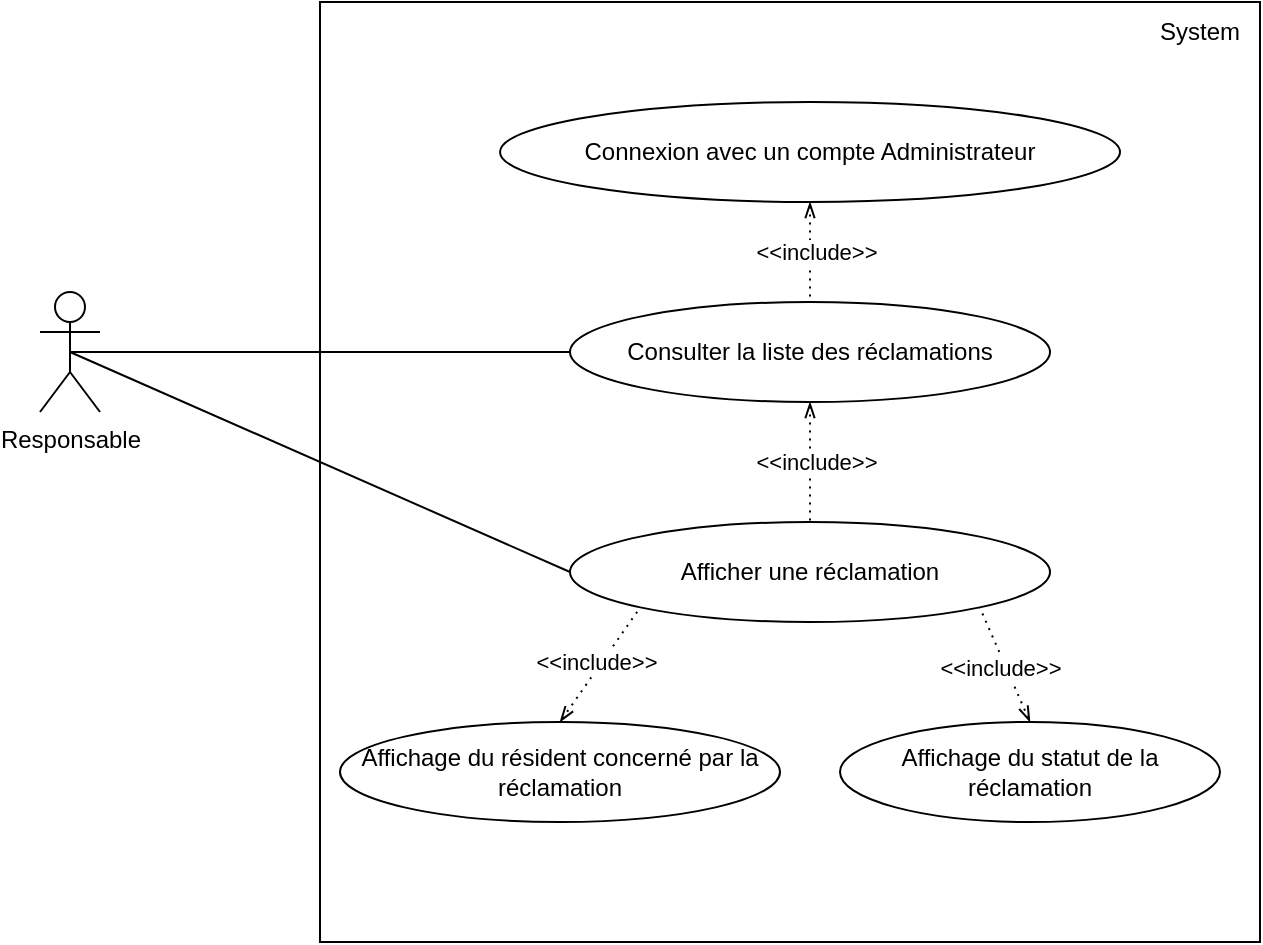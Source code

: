 <mxfile version="15.8.7" type="device"><diagram id="AmCaIRILtRj2mO4Bv1GW" name="Page-1"><mxGraphModel dx="946" dy="672" grid="1" gridSize="10" guides="1" tooltips="1" connect="1" arrows="1" fold="1" page="1" pageScale="1" pageWidth="1169" pageHeight="827" math="0" shadow="0"><root><mxCell id="0"/><mxCell id="1" parent="0"/><mxCell id="n76b_LdyOOpZKGD83a4R-1" value="" style="whiteSpace=wrap;html=1;aspect=fixed;" parent="1" vertex="1"><mxGeometry x="200" y="140" width="470" height="470" as="geometry"/></mxCell><mxCell id="n76b_LdyOOpZKGD83a4R-2" value="System" style="text;html=1;strokeColor=none;fillColor=none;align=center;verticalAlign=middle;whiteSpace=wrap;rounded=0;" parent="1" vertex="1"><mxGeometry x="610" y="140" width="60" height="30" as="geometry"/></mxCell><mxCell id="n76b_LdyOOpZKGD83a4R-3" value="Connexion avec un compte Administrateur" style="ellipse;whiteSpace=wrap;html=1;" parent="1" vertex="1"><mxGeometry x="290" y="190" width="310" height="50" as="geometry"/></mxCell><mxCell id="n76b_LdyOOpZKGD83a4R-4" value="Consulter la liste des réclamations" style="ellipse;whiteSpace=wrap;html=1;" parent="1" vertex="1"><mxGeometry x="325" y="290" width="240" height="50" as="geometry"/></mxCell><mxCell id="n76b_LdyOOpZKGD83a4R-5" value="" style="endArrow=none;dashed=1;html=1;dashPattern=1 3;strokeWidth=1;rounded=0;entryX=0.5;entryY=0;entryDx=0;entryDy=0;startArrow=openThin;startFill=0;" parent="1" source="n76b_LdyOOpZKGD83a4R-3" target="n76b_LdyOOpZKGD83a4R-4" edge="1"><mxGeometry width="50" height="50" relative="1" as="geometry"><mxPoint x="445" y="240" as="sourcePoint"/><mxPoint x="445" y="290" as="targetPoint"/></mxGeometry></mxCell><mxCell id="n76b_LdyOOpZKGD83a4R-6" value="&amp;lt;&amp;lt;include&amp;gt;&amp;gt;" style="edgeLabel;html=1;align=center;verticalAlign=middle;resizable=0;points=[];" parent="n76b_LdyOOpZKGD83a4R-5" vertex="1" connectable="0"><mxGeometry y="3" relative="1" as="geometry"><mxPoint as="offset"/></mxGeometry></mxCell><mxCell id="n76b_LdyOOpZKGD83a4R-7" value="Responsable" style="shape=umlActor;verticalLabelPosition=bottom;verticalAlign=top;html=1;outlineConnect=0;" parent="1" vertex="1"><mxGeometry x="60" y="285" width="30" height="60" as="geometry"/></mxCell><mxCell id="n76b_LdyOOpZKGD83a4R-8" value="" style="endArrow=none;html=1;rounded=0;strokeWidth=1;entryX=0;entryY=0.5;entryDx=0;entryDy=0;exitX=0.5;exitY=0.5;exitDx=0;exitDy=0;exitPerimeter=0;" parent="1" source="n76b_LdyOOpZKGD83a4R-7" target="n76b_LdyOOpZKGD83a4R-4" edge="1"><mxGeometry width="50" height="50" relative="1" as="geometry"><mxPoint x="75" y="344" as="sourcePoint"/><mxPoint x="325" y="315" as="targetPoint"/></mxGeometry></mxCell><mxCell id="n76b_LdyOOpZKGD83a4R-9" value="Afficher une réclamation" style="ellipse;whiteSpace=wrap;html=1;" parent="1" vertex="1"><mxGeometry x="325" y="400" width="240" height="50" as="geometry"/></mxCell><mxCell id="n76b_LdyOOpZKGD83a4R-10" value="" style="endArrow=none;html=1;rounded=0;exitX=0.5;exitY=0.5;exitDx=0;exitDy=0;exitPerimeter=0;entryX=0;entryY=0.5;entryDx=0;entryDy=0;" parent="1" source="n76b_LdyOOpZKGD83a4R-7" target="n76b_LdyOOpZKGD83a4R-9" edge="1"><mxGeometry width="50" height="50" relative="1" as="geometry"><mxPoint x="460" y="370" as="sourcePoint"/><mxPoint x="510" y="320" as="targetPoint"/></mxGeometry></mxCell><mxCell id="n76b_LdyOOpZKGD83a4R-11" value="Affichage du résident concerné par la réclamation" style="ellipse;whiteSpace=wrap;html=1;" parent="1" vertex="1"><mxGeometry x="210" y="500" width="220" height="50" as="geometry"/></mxCell><mxCell id="n76b_LdyOOpZKGD83a4R-12" value="" style="endArrow=none;dashed=1;html=1;dashPattern=1 3;strokeWidth=1;rounded=0;entryX=1;entryY=1;entryDx=0;entryDy=0;startArrow=openThin;startFill=0;exitX=0.5;exitY=0;exitDx=0;exitDy=0;" parent="1" source="n76b_LdyOOpZKGD83a4R-16" target="n76b_LdyOOpZKGD83a4R-9" edge="1"><mxGeometry width="50" height="50" relative="1" as="geometry"><mxPoint x="455" y="250" as="sourcePoint"/><mxPoint x="455" y="300" as="targetPoint"/></mxGeometry></mxCell><mxCell id="n76b_LdyOOpZKGD83a4R-13" value="&amp;lt;&amp;lt;include&amp;gt;&amp;gt;" style="edgeLabel;html=1;align=center;verticalAlign=middle;resizable=0;points=[];" parent="n76b_LdyOOpZKGD83a4R-12" vertex="1" connectable="0"><mxGeometry y="3" relative="1" as="geometry"><mxPoint as="offset"/></mxGeometry></mxCell><mxCell id="n76b_LdyOOpZKGD83a4R-14" value="" style="endArrow=none;dashed=1;html=1;dashPattern=1 3;strokeWidth=1;rounded=0;entryX=0;entryY=1;entryDx=0;entryDy=0;startArrow=openThin;startFill=0;exitX=0.5;exitY=0;exitDx=0;exitDy=0;" parent="1" source="n76b_LdyOOpZKGD83a4R-11" target="n76b_LdyOOpZKGD83a4R-9" edge="1"><mxGeometry width="50" height="50" relative="1" as="geometry"><mxPoint x="465" y="260" as="sourcePoint"/><mxPoint x="465" y="310" as="targetPoint"/></mxGeometry></mxCell><mxCell id="n76b_LdyOOpZKGD83a4R-15" value="&amp;lt;&amp;lt;include&amp;gt;&amp;gt;" style="edgeLabel;html=1;align=center;verticalAlign=middle;resizable=0;points=[];" parent="n76b_LdyOOpZKGD83a4R-14" vertex="1" connectable="0"><mxGeometry y="3" relative="1" as="geometry"><mxPoint as="offset"/></mxGeometry></mxCell><mxCell id="n76b_LdyOOpZKGD83a4R-16" value="Affichage du statut de la réclamation" style="ellipse;whiteSpace=wrap;html=1;" parent="1" vertex="1"><mxGeometry x="460" y="500" width="190" height="50" as="geometry"/></mxCell><mxCell id="pt0VBtz82YRxi5igXcO8-1" value="" style="endArrow=none;dashed=1;html=1;dashPattern=1 3;strokeWidth=1;rounded=0;entryX=0.5;entryY=0;entryDx=0;entryDy=0;startArrow=openThin;startFill=0;exitX=0.5;exitY=1;exitDx=0;exitDy=0;" edge="1" parent="1" source="n76b_LdyOOpZKGD83a4R-4" target="n76b_LdyOOpZKGD83a4R-9"><mxGeometry width="50" height="50" relative="1" as="geometry"><mxPoint x="455" y="250" as="sourcePoint"/><mxPoint x="455" y="300" as="targetPoint"/></mxGeometry></mxCell><mxCell id="pt0VBtz82YRxi5igXcO8-2" value="&amp;lt;&amp;lt;include&amp;gt;&amp;gt;" style="edgeLabel;html=1;align=center;verticalAlign=middle;resizable=0;points=[];" vertex="1" connectable="0" parent="pt0VBtz82YRxi5igXcO8-1"><mxGeometry y="3" relative="1" as="geometry"><mxPoint as="offset"/></mxGeometry></mxCell></root></mxGraphModel></diagram></mxfile>